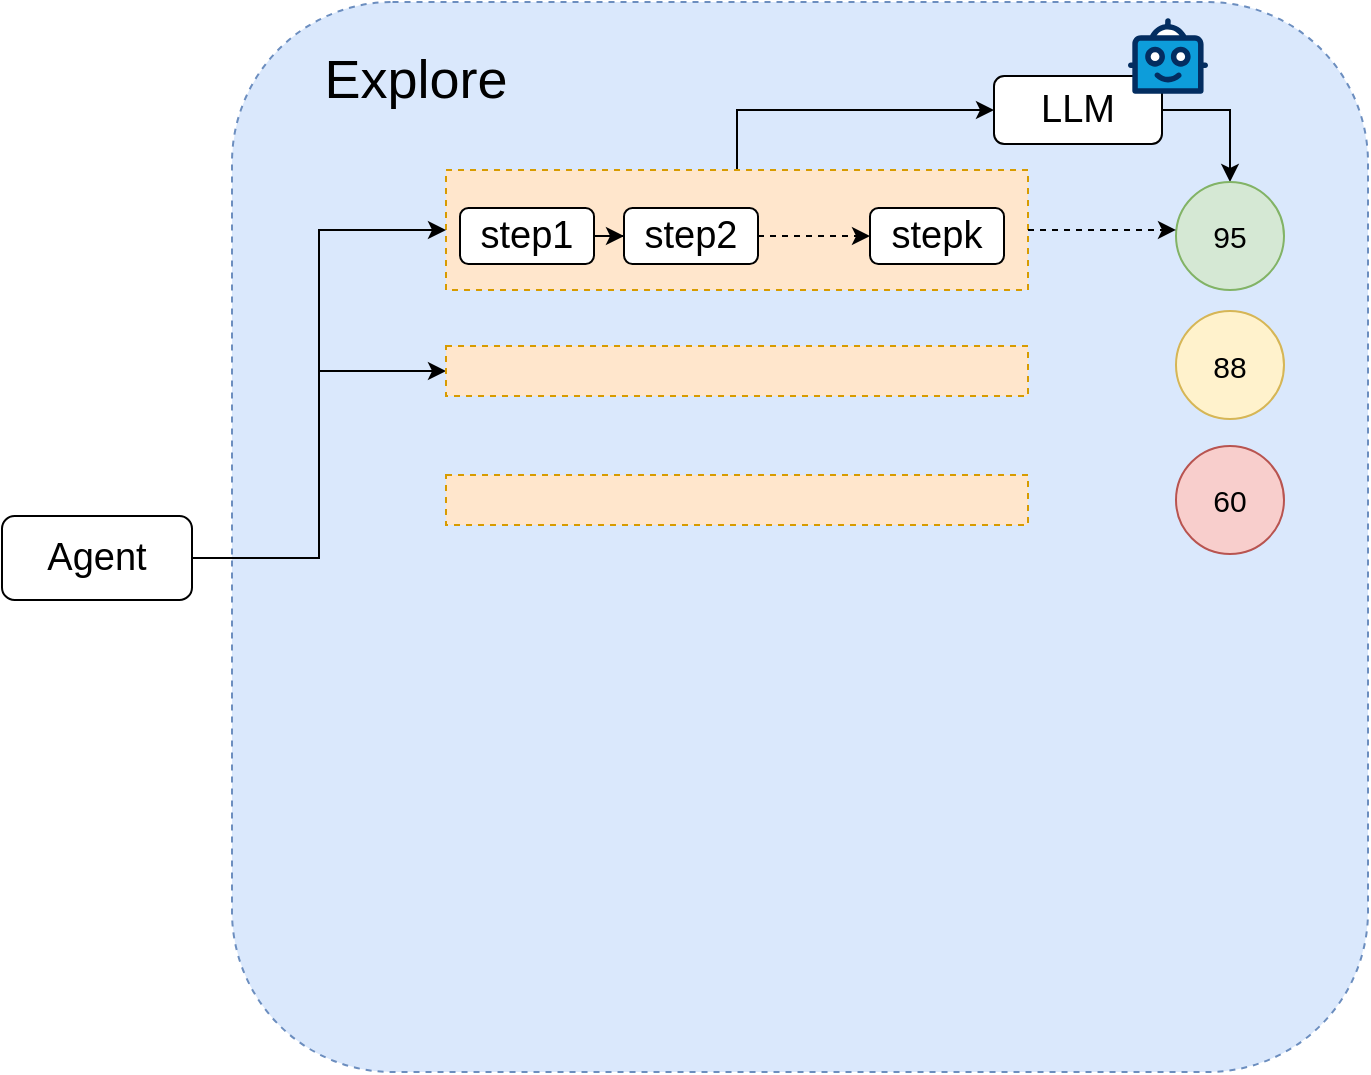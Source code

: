 <mxfile version="28.2.1">
  <diagram name="第 1 页" id="-67-8i8DmLZlF9Vm9H63">
    <mxGraphModel dx="375" dy="229" grid="0" gridSize="10" guides="1" tooltips="1" connect="1" arrows="1" fold="1" page="1" pageScale="1" pageWidth="4681" pageHeight="3300" math="0" shadow="0">
      <root>
        <mxCell id="0" />
        <mxCell id="1" parent="0" />
        <mxCell id="YKDILyGexd_aIcYHHave-9" value="" style="rounded=1;whiteSpace=wrap;html=1;fillColor=#dae8fc;strokeColor=#6c8ebf;dashed=1;" vertex="1" parent="1">
          <mxGeometry x="207" y="117" width="568" height="535" as="geometry" />
        </mxCell>
        <mxCell id="YKDILyGexd_aIcYHHave-22" style="edgeStyle=orthogonalEdgeStyle;rounded=0;orthogonalLoop=1;jettySize=auto;html=1;entryX=0;entryY=0.5;entryDx=0;entryDy=0;" edge="1" parent="1" source="YKDILyGexd_aIcYHHave-10" target="YKDILyGexd_aIcYHHave-4">
          <mxGeometry relative="1" as="geometry" />
        </mxCell>
        <mxCell id="YKDILyGexd_aIcYHHave-10" value="" style="rounded=0;whiteSpace=wrap;html=1;fillColor=#ffe6cc;strokeColor=#d79b00;dashed=1;" vertex="1" parent="1">
          <mxGeometry x="314" y="201" width="291" height="60" as="geometry" />
        </mxCell>
        <mxCell id="YKDILyGexd_aIcYHHave-25" style="edgeStyle=orthogonalEdgeStyle;rounded=0;orthogonalLoop=1;jettySize=auto;html=1;entryX=0.5;entryY=0;entryDx=0;entryDy=0;" edge="1" parent="1" source="YKDILyGexd_aIcYHHave-4" target="YKDILyGexd_aIcYHHave-24">
          <mxGeometry relative="1" as="geometry" />
        </mxCell>
        <mxCell id="YKDILyGexd_aIcYHHave-4" value="&lt;font style=&quot;font-size: 19px;&quot;&gt;LLM&lt;/font&gt;" style="rounded=1;whiteSpace=wrap;html=1;" vertex="1" parent="1">
          <mxGeometry x="588" y="154" width="84" height="34" as="geometry" />
        </mxCell>
        <mxCell id="YKDILyGexd_aIcYHHave-23" style="edgeStyle=orthogonalEdgeStyle;rounded=0;orthogonalLoop=1;jettySize=auto;html=1;entryX=0;entryY=0.5;entryDx=0;entryDy=0;" edge="1" parent="1" source="YKDILyGexd_aIcYHHave-1" target="YKDILyGexd_aIcYHHave-10">
          <mxGeometry relative="1" as="geometry" />
        </mxCell>
        <mxCell id="YKDILyGexd_aIcYHHave-27" style="edgeStyle=orthogonalEdgeStyle;rounded=0;orthogonalLoop=1;jettySize=auto;html=1;entryX=0;entryY=0.5;entryDx=0;entryDy=0;" edge="1" parent="1" source="YKDILyGexd_aIcYHHave-1" target="YKDILyGexd_aIcYHHave-26">
          <mxGeometry relative="1" as="geometry" />
        </mxCell>
        <mxCell id="YKDILyGexd_aIcYHHave-1" value="&lt;font style=&quot;font-size: 19px;&quot;&gt;Agent&lt;/font&gt;" style="rounded=1;whiteSpace=wrap;html=1;" vertex="1" parent="1">
          <mxGeometry x="92" y="374" width="95" height="42" as="geometry" />
        </mxCell>
        <mxCell id="YKDILyGexd_aIcYHHave-3" value="" style="verticalLabelPosition=bottom;aspect=fixed;html=1;shape=mxgraph.salesforce.bots;fillColorStyles=fillColor2,fillColor3,fillColor4;fillColor2=#032d60;fillColor3=#0d9dda;fillColor4=#ffffff;fillColor=none;strokeColor=none;" vertex="1" parent="1">
          <mxGeometry x="655" y="125" width="40" height="38" as="geometry" />
        </mxCell>
        <mxCell id="YKDILyGexd_aIcYHHave-8" value="&lt;font style=&quot;font-size: 27px;&quot;&gt;Explore&lt;/font&gt;" style="text;html=1;align=center;verticalAlign=middle;whiteSpace=wrap;rounded=0;" vertex="1" parent="1">
          <mxGeometry x="221" y="127" width="156" height="58" as="geometry" />
        </mxCell>
        <mxCell id="YKDILyGexd_aIcYHHave-19" style="edgeStyle=orthogonalEdgeStyle;rounded=0;orthogonalLoop=1;jettySize=auto;html=1;entryX=0;entryY=0.5;entryDx=0;entryDy=0;" edge="1" parent="1" source="YKDILyGexd_aIcYHHave-11" target="YKDILyGexd_aIcYHHave-17">
          <mxGeometry relative="1" as="geometry" />
        </mxCell>
        <mxCell id="YKDILyGexd_aIcYHHave-11" value="&lt;font style=&quot;font-size: 19px;&quot;&gt;step1&lt;/font&gt;" style="rounded=1;whiteSpace=wrap;html=1;" vertex="1" parent="1">
          <mxGeometry x="321" y="220" width="67" height="28" as="geometry" />
        </mxCell>
        <mxCell id="YKDILyGexd_aIcYHHave-20" style="edgeStyle=orthogonalEdgeStyle;rounded=0;orthogonalLoop=1;jettySize=auto;html=1;entryX=0;entryY=0.5;entryDx=0;entryDy=0;dashed=1;" edge="1" parent="1" source="YKDILyGexd_aIcYHHave-17" target="YKDILyGexd_aIcYHHave-18">
          <mxGeometry relative="1" as="geometry" />
        </mxCell>
        <mxCell id="YKDILyGexd_aIcYHHave-17" value="&lt;font style=&quot;font-size: 19px;&quot;&gt;step2&lt;/font&gt;" style="rounded=1;whiteSpace=wrap;html=1;" vertex="1" parent="1">
          <mxGeometry x="403" y="220" width="67" height="28" as="geometry" />
        </mxCell>
        <mxCell id="YKDILyGexd_aIcYHHave-18" value="&lt;font style=&quot;font-size: 19px;&quot;&gt;stepk&lt;/font&gt;" style="rounded=1;whiteSpace=wrap;html=1;" vertex="1" parent="1">
          <mxGeometry x="526" y="220" width="67" height="28" as="geometry" />
        </mxCell>
        <mxCell id="YKDILyGexd_aIcYHHave-24" value="&lt;font style=&quot;font-size: 15px;&quot;&gt;95&lt;/font&gt;" style="ellipse;whiteSpace=wrap;html=1;aspect=fixed;fillColor=#d5e8d4;strokeColor=#82b366;" vertex="1" parent="1">
          <mxGeometry x="679" y="207" width="54" height="54" as="geometry" />
        </mxCell>
        <mxCell id="YKDILyGexd_aIcYHHave-26" value="" style="rounded=0;whiteSpace=wrap;html=1;fillColor=#ffe6cc;strokeColor=#d79b00;dashed=1;" vertex="1" parent="1">
          <mxGeometry x="314" y="289" width="291" height="25" as="geometry" />
        </mxCell>
        <mxCell id="YKDILyGexd_aIcYHHave-29" value="" style="rounded=0;whiteSpace=wrap;html=1;fillColor=#ffe6cc;strokeColor=#d79b00;dashed=1;" vertex="1" parent="1">
          <mxGeometry x="314" y="353.5" width="291" height="25" as="geometry" />
        </mxCell>
        <mxCell id="YKDILyGexd_aIcYHHave-30" value="&lt;font style=&quot;font-size: 15px;&quot;&gt;88&lt;/font&gt;" style="ellipse;whiteSpace=wrap;html=1;aspect=fixed;fillColor=#fff2cc;strokeColor=#d6b656;" vertex="1" parent="1">
          <mxGeometry x="679" y="271.5" width="54" height="54" as="geometry" />
        </mxCell>
        <mxCell id="YKDILyGexd_aIcYHHave-32" value="&lt;font style=&quot;font-size: 15px;&quot;&gt;60&lt;/font&gt;" style="ellipse;whiteSpace=wrap;html=1;aspect=fixed;fillColor=#f8cecc;strokeColor=#b85450;" vertex="1" parent="1">
          <mxGeometry x="679" y="339" width="54" height="54" as="geometry" />
        </mxCell>
        <mxCell id="YKDILyGexd_aIcYHHave-33" style="edgeStyle=orthogonalEdgeStyle;rounded=0;orthogonalLoop=1;jettySize=auto;html=1;entryX=0;entryY=0.444;entryDx=0;entryDy=0;entryPerimeter=0;dashed=1;" edge="1" parent="1" source="YKDILyGexd_aIcYHHave-10" target="YKDILyGexd_aIcYHHave-24">
          <mxGeometry relative="1" as="geometry" />
        </mxCell>
      </root>
    </mxGraphModel>
  </diagram>
</mxfile>
